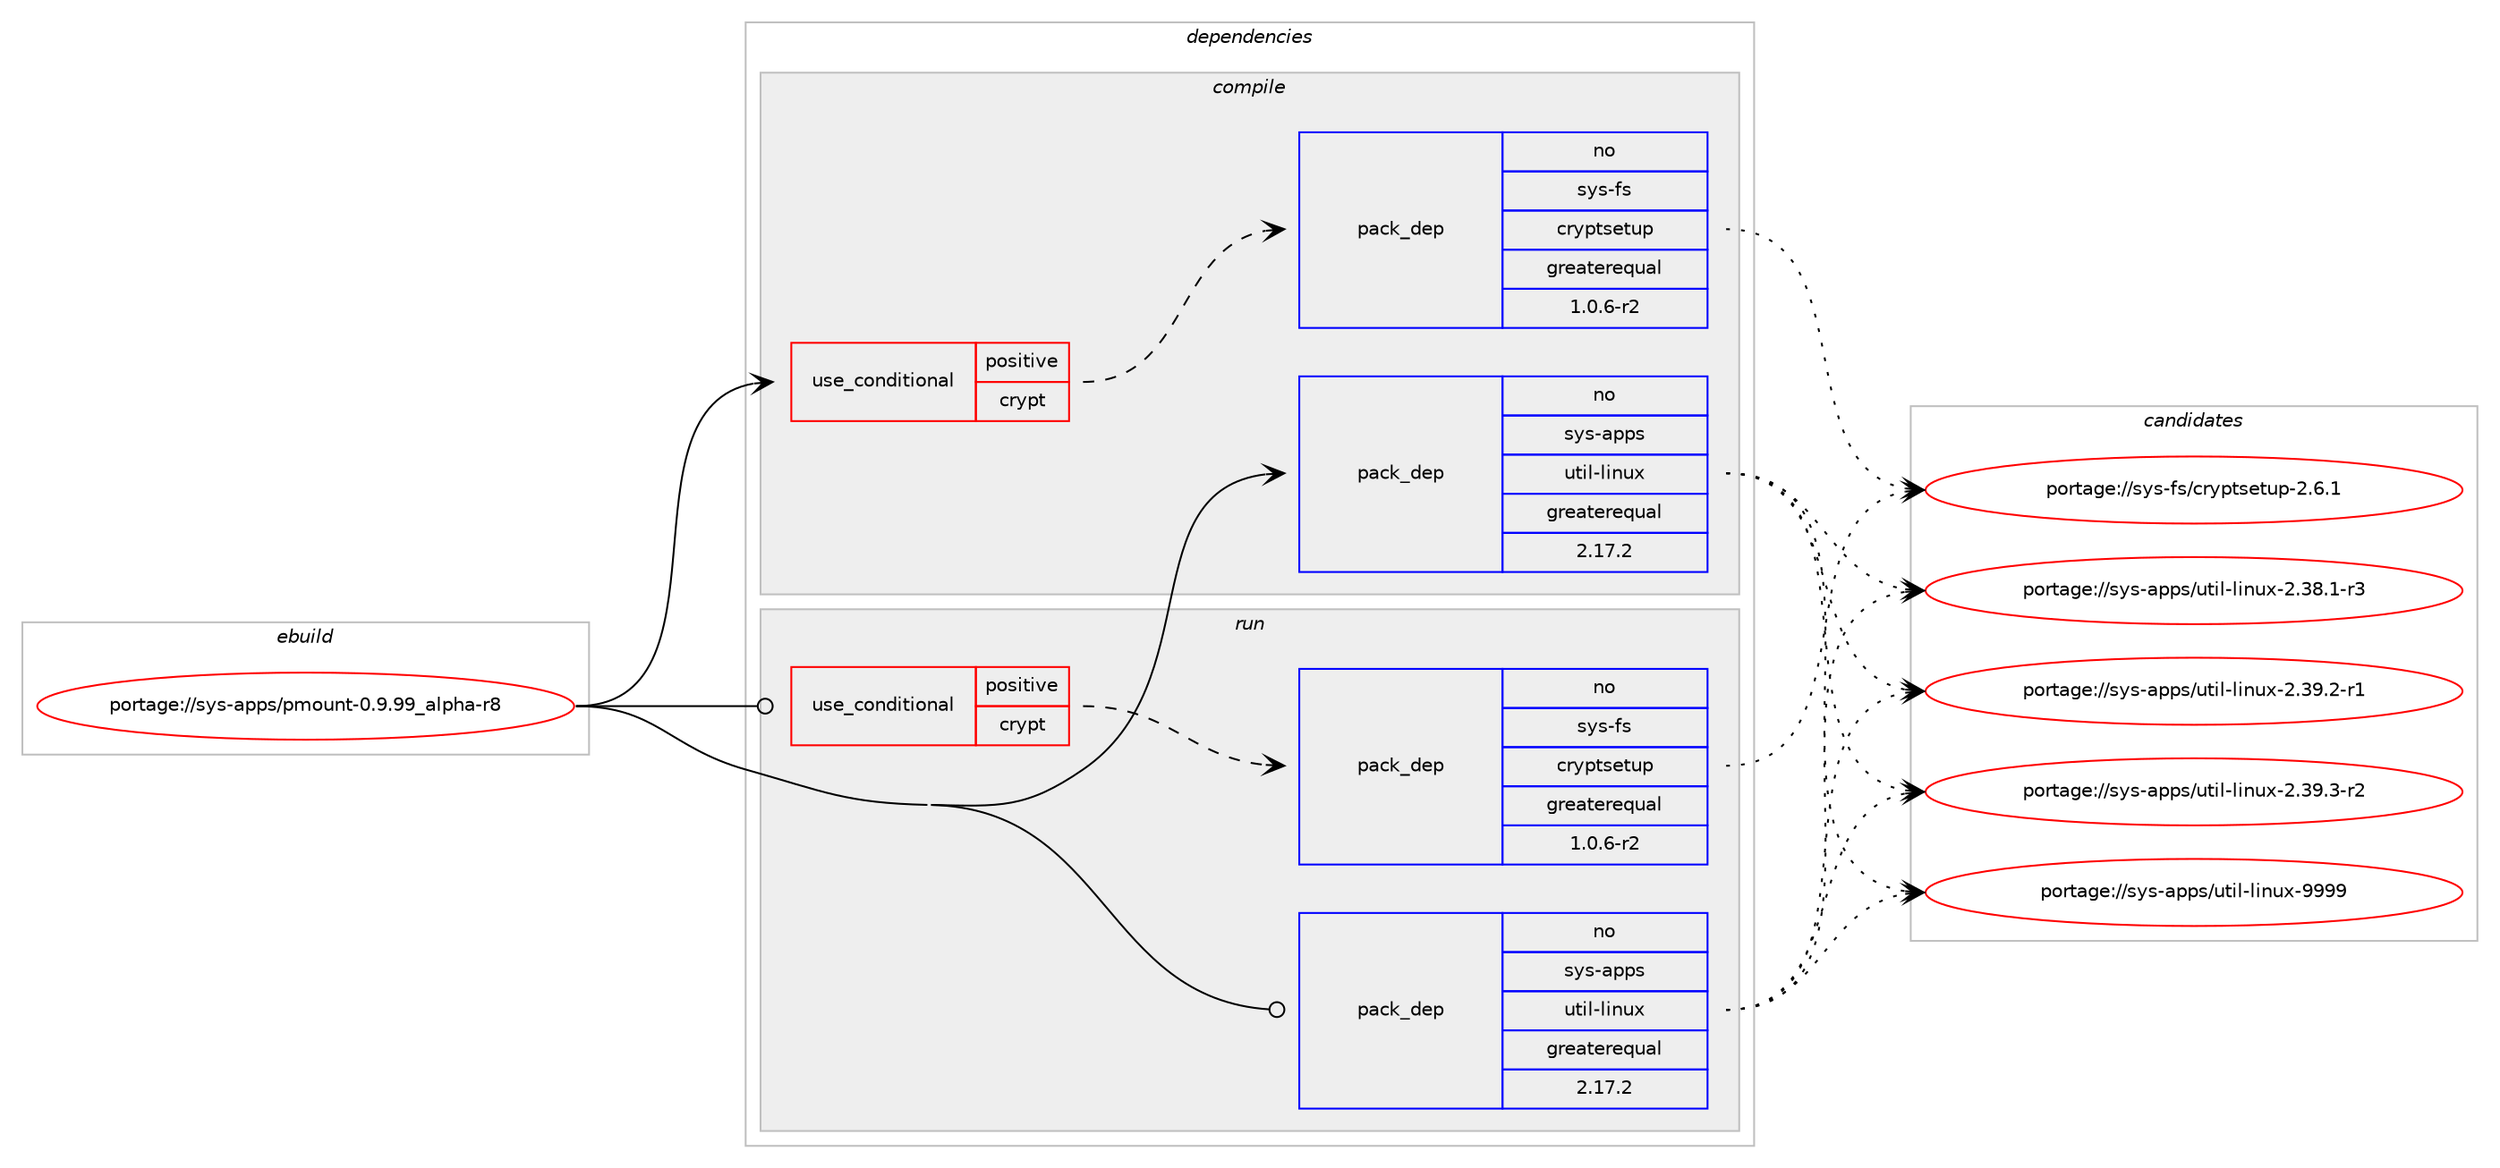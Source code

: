digraph prolog {

# *************
# Graph options
# *************

newrank=true;
concentrate=true;
compound=true;
graph [rankdir=LR,fontname=Helvetica,fontsize=10,ranksep=1.5];#, ranksep=2.5, nodesep=0.2];
edge  [arrowhead=vee];
node  [fontname=Helvetica,fontsize=10];

# **********
# The ebuild
# **********

subgraph cluster_leftcol {
color=gray;
rank=same;
label=<<i>ebuild</i>>;
id [label="portage://sys-apps/pmount-0.9.99_alpha-r8", color=red, width=4, href="../sys-apps/pmount-0.9.99_alpha-r8.svg"];
}

# ****************
# The dependencies
# ****************

subgraph cluster_midcol {
color=gray;
label=<<i>dependencies</i>>;
subgraph cluster_compile {
fillcolor="#eeeeee";
style=filled;
label=<<i>compile</i>>;
subgraph cond12725 {
dependency18742 [label=<<TABLE BORDER="0" CELLBORDER="1" CELLSPACING="0" CELLPADDING="4"><TR><TD ROWSPAN="3" CELLPADDING="10">use_conditional</TD></TR><TR><TD>positive</TD></TR><TR><TD>crypt</TD></TR></TABLE>>, shape=none, color=red];
subgraph pack5839 {
dependency18743 [label=<<TABLE BORDER="0" CELLBORDER="1" CELLSPACING="0" CELLPADDING="4" WIDTH="220"><TR><TD ROWSPAN="6" CELLPADDING="30">pack_dep</TD></TR><TR><TD WIDTH="110">no</TD></TR><TR><TD>sys-fs</TD></TR><TR><TD>cryptsetup</TD></TR><TR><TD>greaterequal</TD></TR><TR><TD>1.0.6-r2</TD></TR></TABLE>>, shape=none, color=blue];
}
dependency18742:e -> dependency18743:w [weight=20,style="dashed",arrowhead="vee"];
}
id:e -> dependency18742:w [weight=20,style="solid",arrowhead="vee"];
# *** BEGIN UNKNOWN DEPENDENCY TYPE (TODO) ***
# id -> package_dependency(portage://sys-apps/pmount-0.9.99_alpha-r8,install,no,acct-group,plugdev,none,[,,],[],[])
# *** END UNKNOWN DEPENDENCY TYPE (TODO) ***

subgraph pack5840 {
dependency18744 [label=<<TABLE BORDER="0" CELLBORDER="1" CELLSPACING="0" CELLPADDING="4" WIDTH="220"><TR><TD ROWSPAN="6" CELLPADDING="30">pack_dep</TD></TR><TR><TD WIDTH="110">no</TD></TR><TR><TD>sys-apps</TD></TR><TR><TD>util-linux</TD></TR><TR><TD>greaterequal</TD></TR><TR><TD>2.17.2</TD></TR></TABLE>>, shape=none, color=blue];
}
id:e -> dependency18744:w [weight=20,style="solid",arrowhead="vee"];
}
subgraph cluster_compileandrun {
fillcolor="#eeeeee";
style=filled;
label=<<i>compile and run</i>>;
}
subgraph cluster_run {
fillcolor="#eeeeee";
style=filled;
label=<<i>run</i>>;
subgraph cond12726 {
dependency18745 [label=<<TABLE BORDER="0" CELLBORDER="1" CELLSPACING="0" CELLPADDING="4"><TR><TD ROWSPAN="3" CELLPADDING="10">use_conditional</TD></TR><TR><TD>positive</TD></TR><TR><TD>crypt</TD></TR></TABLE>>, shape=none, color=red];
subgraph pack5841 {
dependency18746 [label=<<TABLE BORDER="0" CELLBORDER="1" CELLSPACING="0" CELLPADDING="4" WIDTH="220"><TR><TD ROWSPAN="6" CELLPADDING="30">pack_dep</TD></TR><TR><TD WIDTH="110">no</TD></TR><TR><TD>sys-fs</TD></TR><TR><TD>cryptsetup</TD></TR><TR><TD>greaterequal</TD></TR><TR><TD>1.0.6-r2</TD></TR></TABLE>>, shape=none, color=blue];
}
dependency18745:e -> dependency18746:w [weight=20,style="dashed",arrowhead="vee"];
}
id:e -> dependency18745:w [weight=20,style="solid",arrowhead="odot"];
# *** BEGIN UNKNOWN DEPENDENCY TYPE (TODO) ***
# id -> package_dependency(portage://sys-apps/pmount-0.9.99_alpha-r8,run,no,acct-group,plugdev,none,[,,],[],[])
# *** END UNKNOWN DEPENDENCY TYPE (TODO) ***

subgraph pack5842 {
dependency18747 [label=<<TABLE BORDER="0" CELLBORDER="1" CELLSPACING="0" CELLPADDING="4" WIDTH="220"><TR><TD ROWSPAN="6" CELLPADDING="30">pack_dep</TD></TR><TR><TD WIDTH="110">no</TD></TR><TR><TD>sys-apps</TD></TR><TR><TD>util-linux</TD></TR><TR><TD>greaterequal</TD></TR><TR><TD>2.17.2</TD></TR></TABLE>>, shape=none, color=blue];
}
id:e -> dependency18747:w [weight=20,style="solid",arrowhead="odot"];
}
}

# **************
# The candidates
# **************

subgraph cluster_choices {
rank=same;
color=gray;
label=<<i>candidates</i>>;

subgraph choice5839 {
color=black;
nodesep=1;
choice115121115451021154799114121112116115101116117112455046544649 [label="portage://sys-fs/cryptsetup-2.6.1", color=red, width=4,href="../sys-fs/cryptsetup-2.6.1.svg"];
dependency18743:e -> choice115121115451021154799114121112116115101116117112455046544649:w [style=dotted,weight="100"];
}
subgraph choice5840 {
color=black;
nodesep=1;
choice11512111545971121121154711711610510845108105110117120455046515646494511451 [label="portage://sys-apps/util-linux-2.38.1-r3", color=red, width=4,href="../sys-apps/util-linux-2.38.1-r3.svg"];
choice11512111545971121121154711711610510845108105110117120455046515746504511449 [label="portage://sys-apps/util-linux-2.39.2-r1", color=red, width=4,href="../sys-apps/util-linux-2.39.2-r1.svg"];
choice11512111545971121121154711711610510845108105110117120455046515746514511450 [label="portage://sys-apps/util-linux-2.39.3-r2", color=red, width=4,href="../sys-apps/util-linux-2.39.3-r2.svg"];
choice115121115459711211211547117116105108451081051101171204557575757 [label="portage://sys-apps/util-linux-9999", color=red, width=4,href="../sys-apps/util-linux-9999.svg"];
dependency18744:e -> choice11512111545971121121154711711610510845108105110117120455046515646494511451:w [style=dotted,weight="100"];
dependency18744:e -> choice11512111545971121121154711711610510845108105110117120455046515746504511449:w [style=dotted,weight="100"];
dependency18744:e -> choice11512111545971121121154711711610510845108105110117120455046515746514511450:w [style=dotted,weight="100"];
dependency18744:e -> choice115121115459711211211547117116105108451081051101171204557575757:w [style=dotted,weight="100"];
}
subgraph choice5841 {
color=black;
nodesep=1;
choice115121115451021154799114121112116115101116117112455046544649 [label="portage://sys-fs/cryptsetup-2.6.1", color=red, width=4,href="../sys-fs/cryptsetup-2.6.1.svg"];
dependency18746:e -> choice115121115451021154799114121112116115101116117112455046544649:w [style=dotted,weight="100"];
}
subgraph choice5842 {
color=black;
nodesep=1;
choice11512111545971121121154711711610510845108105110117120455046515646494511451 [label="portage://sys-apps/util-linux-2.38.1-r3", color=red, width=4,href="../sys-apps/util-linux-2.38.1-r3.svg"];
choice11512111545971121121154711711610510845108105110117120455046515746504511449 [label="portage://sys-apps/util-linux-2.39.2-r1", color=red, width=4,href="../sys-apps/util-linux-2.39.2-r1.svg"];
choice11512111545971121121154711711610510845108105110117120455046515746514511450 [label="portage://sys-apps/util-linux-2.39.3-r2", color=red, width=4,href="../sys-apps/util-linux-2.39.3-r2.svg"];
choice115121115459711211211547117116105108451081051101171204557575757 [label="portage://sys-apps/util-linux-9999", color=red, width=4,href="../sys-apps/util-linux-9999.svg"];
dependency18747:e -> choice11512111545971121121154711711610510845108105110117120455046515646494511451:w [style=dotted,weight="100"];
dependency18747:e -> choice11512111545971121121154711711610510845108105110117120455046515746504511449:w [style=dotted,weight="100"];
dependency18747:e -> choice11512111545971121121154711711610510845108105110117120455046515746514511450:w [style=dotted,weight="100"];
dependency18747:e -> choice115121115459711211211547117116105108451081051101171204557575757:w [style=dotted,weight="100"];
}
}

}
